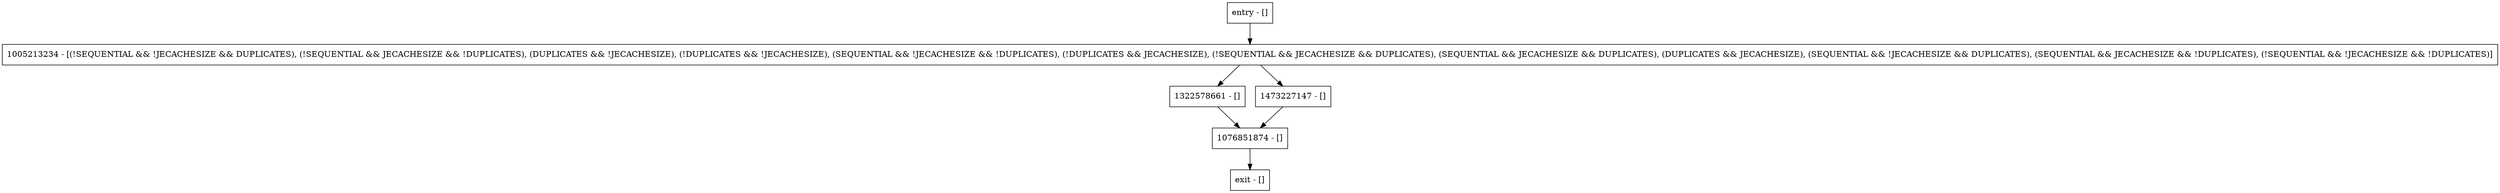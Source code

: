 digraph setAbortExpiration {
node [shape=record];
entry [label="entry - []"];
exit [label="exit - []"];
1005213234 [label="1005213234 - [(!SEQUENTIAL && !JECACHESIZE && DUPLICATES), (!SEQUENTIAL && JECACHESIZE && !DUPLICATES), (DUPLICATES && !JECACHESIZE), (!DUPLICATES && !JECACHESIZE), (SEQUENTIAL && !JECACHESIZE && !DUPLICATES), (!DUPLICATES && JECACHESIZE), (!SEQUENTIAL && JECACHESIZE && DUPLICATES), (SEQUENTIAL && JECACHESIZE && DUPLICATES), (DUPLICATES && JECACHESIZE), (SEQUENTIAL && !JECACHESIZE && DUPLICATES), (SEQUENTIAL && JECACHESIZE && !DUPLICATES), (!SEQUENTIAL && !JECACHESIZE && !DUPLICATES)]"];
1322578661 [label="1322578661 - []"];
1076851874 [label="1076851874 - []"];
1473227147 [label="1473227147 - []"];
entry;
exit;
entry -> 1005213234;
1005213234 -> 1322578661;
1005213234 -> 1473227147;
1322578661 -> 1076851874;
1076851874 -> exit;
1473227147 -> 1076851874;
}
